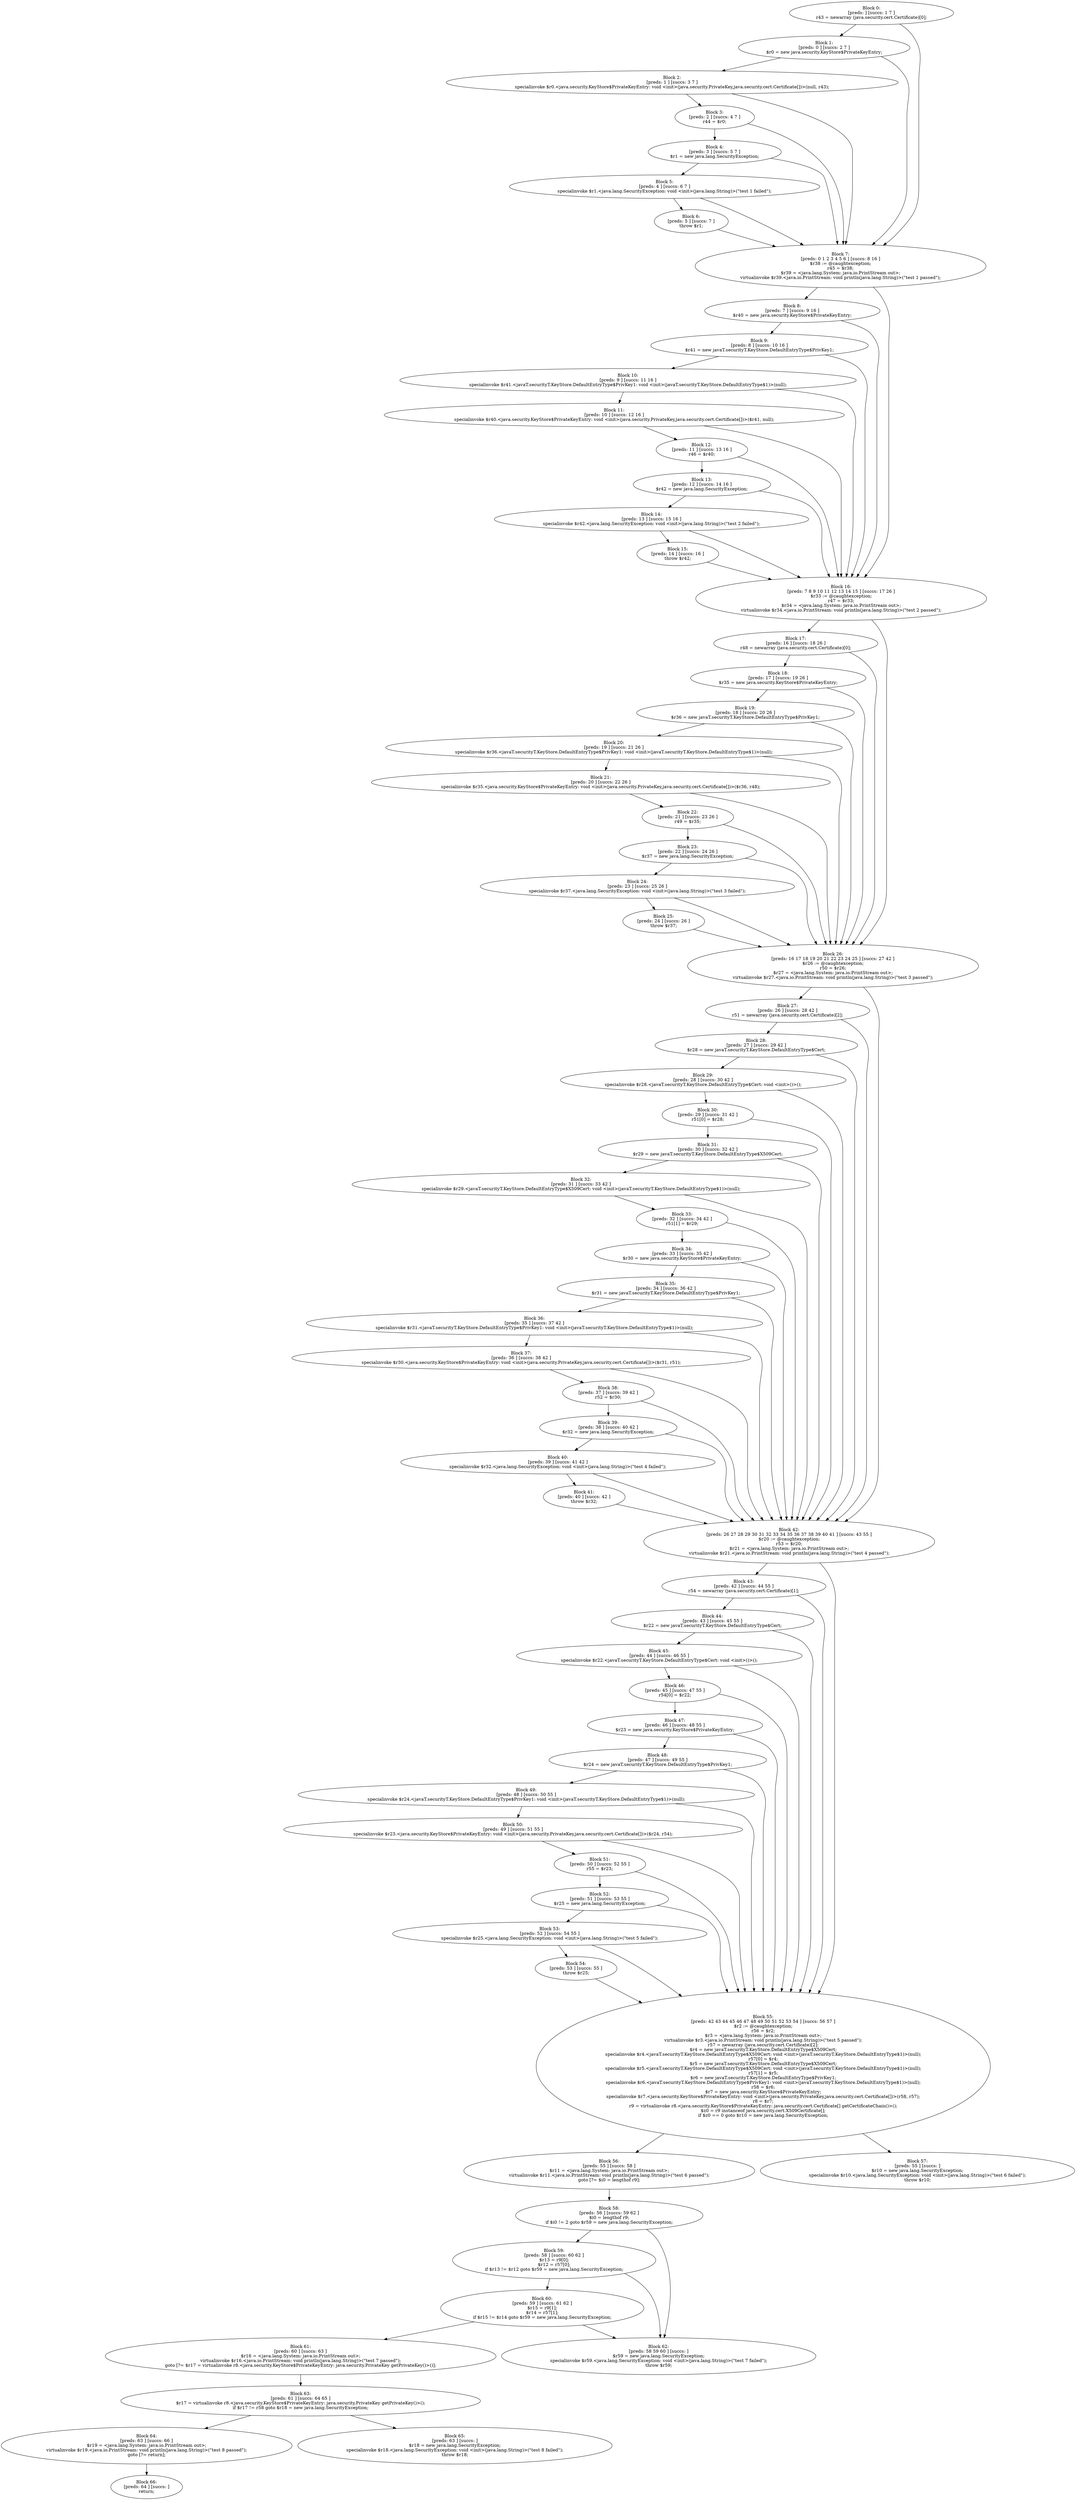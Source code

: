digraph "unitGraph" {
    "Block 0:
[preds: ] [succs: 1 7 ]
r43 = newarray (java.security.cert.Certificate)[0];
"
    "Block 1:
[preds: 0 ] [succs: 2 7 ]
$r0 = new java.security.KeyStore$PrivateKeyEntry;
"
    "Block 2:
[preds: 1 ] [succs: 3 7 ]
specialinvoke $r0.<java.security.KeyStore$PrivateKeyEntry: void <init>(java.security.PrivateKey,java.security.cert.Certificate[])>(null, r43);
"
    "Block 3:
[preds: 2 ] [succs: 4 7 ]
r44 = $r0;
"
    "Block 4:
[preds: 3 ] [succs: 5 7 ]
$r1 = new java.lang.SecurityException;
"
    "Block 5:
[preds: 4 ] [succs: 6 7 ]
specialinvoke $r1.<java.lang.SecurityException: void <init>(java.lang.String)>(\"test 1 failed\");
"
    "Block 6:
[preds: 5 ] [succs: 7 ]
throw $r1;
"
    "Block 7:
[preds: 0 1 2 3 4 5 6 ] [succs: 8 16 ]
$r38 := @caughtexception;
r45 = $r38;
$r39 = <java.lang.System: java.io.PrintStream out>;
virtualinvoke $r39.<java.io.PrintStream: void println(java.lang.String)>(\"test 1 passed\");
"
    "Block 8:
[preds: 7 ] [succs: 9 16 ]
$r40 = new java.security.KeyStore$PrivateKeyEntry;
"
    "Block 9:
[preds: 8 ] [succs: 10 16 ]
$r41 = new javaT.securityT.KeyStore.DefaultEntryType$PrivKey1;
"
    "Block 10:
[preds: 9 ] [succs: 11 16 ]
specialinvoke $r41.<javaT.securityT.KeyStore.DefaultEntryType$PrivKey1: void <init>(javaT.securityT.KeyStore.DefaultEntryType$1)>(null);
"
    "Block 11:
[preds: 10 ] [succs: 12 16 ]
specialinvoke $r40.<java.security.KeyStore$PrivateKeyEntry: void <init>(java.security.PrivateKey,java.security.cert.Certificate[])>($r41, null);
"
    "Block 12:
[preds: 11 ] [succs: 13 16 ]
r46 = $r40;
"
    "Block 13:
[preds: 12 ] [succs: 14 16 ]
$r42 = new java.lang.SecurityException;
"
    "Block 14:
[preds: 13 ] [succs: 15 16 ]
specialinvoke $r42.<java.lang.SecurityException: void <init>(java.lang.String)>(\"test 2 failed\");
"
    "Block 15:
[preds: 14 ] [succs: 16 ]
throw $r42;
"
    "Block 16:
[preds: 7 8 9 10 11 12 13 14 15 ] [succs: 17 26 ]
$r33 := @caughtexception;
r47 = $r33;
$r34 = <java.lang.System: java.io.PrintStream out>;
virtualinvoke $r34.<java.io.PrintStream: void println(java.lang.String)>(\"test 2 passed\");
"
    "Block 17:
[preds: 16 ] [succs: 18 26 ]
r48 = newarray (java.security.cert.Certificate)[0];
"
    "Block 18:
[preds: 17 ] [succs: 19 26 ]
$r35 = new java.security.KeyStore$PrivateKeyEntry;
"
    "Block 19:
[preds: 18 ] [succs: 20 26 ]
$r36 = new javaT.securityT.KeyStore.DefaultEntryType$PrivKey1;
"
    "Block 20:
[preds: 19 ] [succs: 21 26 ]
specialinvoke $r36.<javaT.securityT.KeyStore.DefaultEntryType$PrivKey1: void <init>(javaT.securityT.KeyStore.DefaultEntryType$1)>(null);
"
    "Block 21:
[preds: 20 ] [succs: 22 26 ]
specialinvoke $r35.<java.security.KeyStore$PrivateKeyEntry: void <init>(java.security.PrivateKey,java.security.cert.Certificate[])>($r36, r48);
"
    "Block 22:
[preds: 21 ] [succs: 23 26 ]
r49 = $r35;
"
    "Block 23:
[preds: 22 ] [succs: 24 26 ]
$r37 = new java.lang.SecurityException;
"
    "Block 24:
[preds: 23 ] [succs: 25 26 ]
specialinvoke $r37.<java.lang.SecurityException: void <init>(java.lang.String)>(\"test 3 failed\");
"
    "Block 25:
[preds: 24 ] [succs: 26 ]
throw $r37;
"
    "Block 26:
[preds: 16 17 18 19 20 21 22 23 24 25 ] [succs: 27 42 ]
$r26 := @caughtexception;
r50 = $r26;
$r27 = <java.lang.System: java.io.PrintStream out>;
virtualinvoke $r27.<java.io.PrintStream: void println(java.lang.String)>(\"test 3 passed\");
"
    "Block 27:
[preds: 26 ] [succs: 28 42 ]
r51 = newarray (java.security.cert.Certificate)[2];
"
    "Block 28:
[preds: 27 ] [succs: 29 42 ]
$r28 = new javaT.securityT.KeyStore.DefaultEntryType$Cert;
"
    "Block 29:
[preds: 28 ] [succs: 30 42 ]
specialinvoke $r28.<javaT.securityT.KeyStore.DefaultEntryType$Cert: void <init>()>();
"
    "Block 30:
[preds: 29 ] [succs: 31 42 ]
r51[0] = $r28;
"
    "Block 31:
[preds: 30 ] [succs: 32 42 ]
$r29 = new javaT.securityT.KeyStore.DefaultEntryType$X509Cert;
"
    "Block 32:
[preds: 31 ] [succs: 33 42 ]
specialinvoke $r29.<javaT.securityT.KeyStore.DefaultEntryType$X509Cert: void <init>(javaT.securityT.KeyStore.DefaultEntryType$1)>(null);
"
    "Block 33:
[preds: 32 ] [succs: 34 42 ]
r51[1] = $r29;
"
    "Block 34:
[preds: 33 ] [succs: 35 42 ]
$r30 = new java.security.KeyStore$PrivateKeyEntry;
"
    "Block 35:
[preds: 34 ] [succs: 36 42 ]
$r31 = new javaT.securityT.KeyStore.DefaultEntryType$PrivKey1;
"
    "Block 36:
[preds: 35 ] [succs: 37 42 ]
specialinvoke $r31.<javaT.securityT.KeyStore.DefaultEntryType$PrivKey1: void <init>(javaT.securityT.KeyStore.DefaultEntryType$1)>(null);
"
    "Block 37:
[preds: 36 ] [succs: 38 42 ]
specialinvoke $r30.<java.security.KeyStore$PrivateKeyEntry: void <init>(java.security.PrivateKey,java.security.cert.Certificate[])>($r31, r51);
"
    "Block 38:
[preds: 37 ] [succs: 39 42 ]
r52 = $r30;
"
    "Block 39:
[preds: 38 ] [succs: 40 42 ]
$r32 = new java.lang.SecurityException;
"
    "Block 40:
[preds: 39 ] [succs: 41 42 ]
specialinvoke $r32.<java.lang.SecurityException: void <init>(java.lang.String)>(\"test 4 failed\");
"
    "Block 41:
[preds: 40 ] [succs: 42 ]
throw $r32;
"
    "Block 42:
[preds: 26 27 28 29 30 31 32 33 34 35 36 37 38 39 40 41 ] [succs: 43 55 ]
$r20 := @caughtexception;
r53 = $r20;
$r21 = <java.lang.System: java.io.PrintStream out>;
virtualinvoke $r21.<java.io.PrintStream: void println(java.lang.String)>(\"test 4 passed\");
"
    "Block 43:
[preds: 42 ] [succs: 44 55 ]
r54 = newarray (java.security.cert.Certificate)[1];
"
    "Block 44:
[preds: 43 ] [succs: 45 55 ]
$r22 = new javaT.securityT.KeyStore.DefaultEntryType$Cert;
"
    "Block 45:
[preds: 44 ] [succs: 46 55 ]
specialinvoke $r22.<javaT.securityT.KeyStore.DefaultEntryType$Cert: void <init>()>();
"
    "Block 46:
[preds: 45 ] [succs: 47 55 ]
r54[0] = $r22;
"
    "Block 47:
[preds: 46 ] [succs: 48 55 ]
$r23 = new java.security.KeyStore$PrivateKeyEntry;
"
    "Block 48:
[preds: 47 ] [succs: 49 55 ]
$r24 = new javaT.securityT.KeyStore.DefaultEntryType$PrivKey1;
"
    "Block 49:
[preds: 48 ] [succs: 50 55 ]
specialinvoke $r24.<javaT.securityT.KeyStore.DefaultEntryType$PrivKey1: void <init>(javaT.securityT.KeyStore.DefaultEntryType$1)>(null);
"
    "Block 50:
[preds: 49 ] [succs: 51 55 ]
specialinvoke $r23.<java.security.KeyStore$PrivateKeyEntry: void <init>(java.security.PrivateKey,java.security.cert.Certificate[])>($r24, r54);
"
    "Block 51:
[preds: 50 ] [succs: 52 55 ]
r55 = $r23;
"
    "Block 52:
[preds: 51 ] [succs: 53 55 ]
$r25 = new java.lang.SecurityException;
"
    "Block 53:
[preds: 52 ] [succs: 54 55 ]
specialinvoke $r25.<java.lang.SecurityException: void <init>(java.lang.String)>(\"test 5 failed\");
"
    "Block 54:
[preds: 53 ] [succs: 55 ]
throw $r25;
"
    "Block 55:
[preds: 42 43 44 45 46 47 48 49 50 51 52 53 54 ] [succs: 56 57 ]
$r2 := @caughtexception;
r56 = $r2;
$r3 = <java.lang.System: java.io.PrintStream out>;
virtualinvoke $r3.<java.io.PrintStream: void println(java.lang.String)>(\"test 5 passed\");
r57 = newarray (java.security.cert.Certificate)[2];
$r4 = new javaT.securityT.KeyStore.DefaultEntryType$X509Cert;
specialinvoke $r4.<javaT.securityT.KeyStore.DefaultEntryType$X509Cert: void <init>(javaT.securityT.KeyStore.DefaultEntryType$1)>(null);
r57[0] = $r4;
$r5 = new javaT.securityT.KeyStore.DefaultEntryType$X509Cert;
specialinvoke $r5.<javaT.securityT.KeyStore.DefaultEntryType$X509Cert: void <init>(javaT.securityT.KeyStore.DefaultEntryType$1)>(null);
r57[1] = $r5;
$r6 = new javaT.securityT.KeyStore.DefaultEntryType$PrivKey1;
specialinvoke $r6.<javaT.securityT.KeyStore.DefaultEntryType$PrivKey1: void <init>(javaT.securityT.KeyStore.DefaultEntryType$1)>(null);
r58 = $r6;
$r7 = new java.security.KeyStore$PrivateKeyEntry;
specialinvoke $r7.<java.security.KeyStore$PrivateKeyEntry: void <init>(java.security.PrivateKey,java.security.cert.Certificate[])>(r58, r57);
r8 = $r7;
r9 = virtualinvoke r8.<java.security.KeyStore$PrivateKeyEntry: java.security.cert.Certificate[] getCertificateChain()>();
$z0 = r9 instanceof java.security.cert.X509Certificate[];
if $z0 == 0 goto $r10 = new java.lang.SecurityException;
"
    "Block 56:
[preds: 55 ] [succs: 58 ]
$r11 = <java.lang.System: java.io.PrintStream out>;
virtualinvoke $r11.<java.io.PrintStream: void println(java.lang.String)>(\"test 6 passed\");
goto [?= $i0 = lengthof r9];
"
    "Block 57:
[preds: 55 ] [succs: ]
$r10 = new java.lang.SecurityException;
specialinvoke $r10.<java.lang.SecurityException: void <init>(java.lang.String)>(\"test 6 failed\");
throw $r10;
"
    "Block 58:
[preds: 56 ] [succs: 59 62 ]
$i0 = lengthof r9;
if $i0 != 2 goto $r59 = new java.lang.SecurityException;
"
    "Block 59:
[preds: 58 ] [succs: 60 62 ]
$r13 = r9[0];
$r12 = r57[0];
if $r13 != $r12 goto $r59 = new java.lang.SecurityException;
"
    "Block 60:
[preds: 59 ] [succs: 61 62 ]
$r15 = r9[1];
$r14 = r57[1];
if $r15 != $r14 goto $r59 = new java.lang.SecurityException;
"
    "Block 61:
[preds: 60 ] [succs: 63 ]
$r16 = <java.lang.System: java.io.PrintStream out>;
virtualinvoke $r16.<java.io.PrintStream: void println(java.lang.String)>(\"test 7 passed\");
goto [?= $r17 = virtualinvoke r8.<java.security.KeyStore$PrivateKeyEntry: java.security.PrivateKey getPrivateKey()>()];
"
    "Block 62:
[preds: 58 59 60 ] [succs: ]
$r59 = new java.lang.SecurityException;
specialinvoke $r59.<java.lang.SecurityException: void <init>(java.lang.String)>(\"test 7 failed\");
throw $r59;
"
    "Block 63:
[preds: 61 ] [succs: 64 65 ]
$r17 = virtualinvoke r8.<java.security.KeyStore$PrivateKeyEntry: java.security.PrivateKey getPrivateKey()>();
if $r17 != r58 goto $r18 = new java.lang.SecurityException;
"
    "Block 64:
[preds: 63 ] [succs: 66 ]
$r19 = <java.lang.System: java.io.PrintStream out>;
virtualinvoke $r19.<java.io.PrintStream: void println(java.lang.String)>(\"test 8 passed\");
goto [?= return];
"
    "Block 65:
[preds: 63 ] [succs: ]
$r18 = new java.lang.SecurityException;
specialinvoke $r18.<java.lang.SecurityException: void <init>(java.lang.String)>(\"test 8 failed\");
throw $r18;
"
    "Block 66:
[preds: 64 ] [succs: ]
return;
"
    "Block 0:
[preds: ] [succs: 1 7 ]
r43 = newarray (java.security.cert.Certificate)[0];
"->"Block 1:
[preds: 0 ] [succs: 2 7 ]
$r0 = new java.security.KeyStore$PrivateKeyEntry;
";
    "Block 0:
[preds: ] [succs: 1 7 ]
r43 = newarray (java.security.cert.Certificate)[0];
"->"Block 7:
[preds: 0 1 2 3 4 5 6 ] [succs: 8 16 ]
$r38 := @caughtexception;
r45 = $r38;
$r39 = <java.lang.System: java.io.PrintStream out>;
virtualinvoke $r39.<java.io.PrintStream: void println(java.lang.String)>(\"test 1 passed\");
";
    "Block 1:
[preds: 0 ] [succs: 2 7 ]
$r0 = new java.security.KeyStore$PrivateKeyEntry;
"->"Block 2:
[preds: 1 ] [succs: 3 7 ]
specialinvoke $r0.<java.security.KeyStore$PrivateKeyEntry: void <init>(java.security.PrivateKey,java.security.cert.Certificate[])>(null, r43);
";
    "Block 1:
[preds: 0 ] [succs: 2 7 ]
$r0 = new java.security.KeyStore$PrivateKeyEntry;
"->"Block 7:
[preds: 0 1 2 3 4 5 6 ] [succs: 8 16 ]
$r38 := @caughtexception;
r45 = $r38;
$r39 = <java.lang.System: java.io.PrintStream out>;
virtualinvoke $r39.<java.io.PrintStream: void println(java.lang.String)>(\"test 1 passed\");
";
    "Block 2:
[preds: 1 ] [succs: 3 7 ]
specialinvoke $r0.<java.security.KeyStore$PrivateKeyEntry: void <init>(java.security.PrivateKey,java.security.cert.Certificate[])>(null, r43);
"->"Block 3:
[preds: 2 ] [succs: 4 7 ]
r44 = $r0;
";
    "Block 2:
[preds: 1 ] [succs: 3 7 ]
specialinvoke $r0.<java.security.KeyStore$PrivateKeyEntry: void <init>(java.security.PrivateKey,java.security.cert.Certificate[])>(null, r43);
"->"Block 7:
[preds: 0 1 2 3 4 5 6 ] [succs: 8 16 ]
$r38 := @caughtexception;
r45 = $r38;
$r39 = <java.lang.System: java.io.PrintStream out>;
virtualinvoke $r39.<java.io.PrintStream: void println(java.lang.String)>(\"test 1 passed\");
";
    "Block 3:
[preds: 2 ] [succs: 4 7 ]
r44 = $r0;
"->"Block 4:
[preds: 3 ] [succs: 5 7 ]
$r1 = new java.lang.SecurityException;
";
    "Block 3:
[preds: 2 ] [succs: 4 7 ]
r44 = $r0;
"->"Block 7:
[preds: 0 1 2 3 4 5 6 ] [succs: 8 16 ]
$r38 := @caughtexception;
r45 = $r38;
$r39 = <java.lang.System: java.io.PrintStream out>;
virtualinvoke $r39.<java.io.PrintStream: void println(java.lang.String)>(\"test 1 passed\");
";
    "Block 4:
[preds: 3 ] [succs: 5 7 ]
$r1 = new java.lang.SecurityException;
"->"Block 5:
[preds: 4 ] [succs: 6 7 ]
specialinvoke $r1.<java.lang.SecurityException: void <init>(java.lang.String)>(\"test 1 failed\");
";
    "Block 4:
[preds: 3 ] [succs: 5 7 ]
$r1 = new java.lang.SecurityException;
"->"Block 7:
[preds: 0 1 2 3 4 5 6 ] [succs: 8 16 ]
$r38 := @caughtexception;
r45 = $r38;
$r39 = <java.lang.System: java.io.PrintStream out>;
virtualinvoke $r39.<java.io.PrintStream: void println(java.lang.String)>(\"test 1 passed\");
";
    "Block 5:
[preds: 4 ] [succs: 6 7 ]
specialinvoke $r1.<java.lang.SecurityException: void <init>(java.lang.String)>(\"test 1 failed\");
"->"Block 6:
[preds: 5 ] [succs: 7 ]
throw $r1;
";
    "Block 5:
[preds: 4 ] [succs: 6 7 ]
specialinvoke $r1.<java.lang.SecurityException: void <init>(java.lang.String)>(\"test 1 failed\");
"->"Block 7:
[preds: 0 1 2 3 4 5 6 ] [succs: 8 16 ]
$r38 := @caughtexception;
r45 = $r38;
$r39 = <java.lang.System: java.io.PrintStream out>;
virtualinvoke $r39.<java.io.PrintStream: void println(java.lang.String)>(\"test 1 passed\");
";
    "Block 6:
[preds: 5 ] [succs: 7 ]
throw $r1;
"->"Block 7:
[preds: 0 1 2 3 4 5 6 ] [succs: 8 16 ]
$r38 := @caughtexception;
r45 = $r38;
$r39 = <java.lang.System: java.io.PrintStream out>;
virtualinvoke $r39.<java.io.PrintStream: void println(java.lang.String)>(\"test 1 passed\");
";
    "Block 7:
[preds: 0 1 2 3 4 5 6 ] [succs: 8 16 ]
$r38 := @caughtexception;
r45 = $r38;
$r39 = <java.lang.System: java.io.PrintStream out>;
virtualinvoke $r39.<java.io.PrintStream: void println(java.lang.String)>(\"test 1 passed\");
"->"Block 8:
[preds: 7 ] [succs: 9 16 ]
$r40 = new java.security.KeyStore$PrivateKeyEntry;
";
    "Block 7:
[preds: 0 1 2 3 4 5 6 ] [succs: 8 16 ]
$r38 := @caughtexception;
r45 = $r38;
$r39 = <java.lang.System: java.io.PrintStream out>;
virtualinvoke $r39.<java.io.PrintStream: void println(java.lang.String)>(\"test 1 passed\");
"->"Block 16:
[preds: 7 8 9 10 11 12 13 14 15 ] [succs: 17 26 ]
$r33 := @caughtexception;
r47 = $r33;
$r34 = <java.lang.System: java.io.PrintStream out>;
virtualinvoke $r34.<java.io.PrintStream: void println(java.lang.String)>(\"test 2 passed\");
";
    "Block 8:
[preds: 7 ] [succs: 9 16 ]
$r40 = new java.security.KeyStore$PrivateKeyEntry;
"->"Block 9:
[preds: 8 ] [succs: 10 16 ]
$r41 = new javaT.securityT.KeyStore.DefaultEntryType$PrivKey1;
";
    "Block 8:
[preds: 7 ] [succs: 9 16 ]
$r40 = new java.security.KeyStore$PrivateKeyEntry;
"->"Block 16:
[preds: 7 8 9 10 11 12 13 14 15 ] [succs: 17 26 ]
$r33 := @caughtexception;
r47 = $r33;
$r34 = <java.lang.System: java.io.PrintStream out>;
virtualinvoke $r34.<java.io.PrintStream: void println(java.lang.String)>(\"test 2 passed\");
";
    "Block 9:
[preds: 8 ] [succs: 10 16 ]
$r41 = new javaT.securityT.KeyStore.DefaultEntryType$PrivKey1;
"->"Block 10:
[preds: 9 ] [succs: 11 16 ]
specialinvoke $r41.<javaT.securityT.KeyStore.DefaultEntryType$PrivKey1: void <init>(javaT.securityT.KeyStore.DefaultEntryType$1)>(null);
";
    "Block 9:
[preds: 8 ] [succs: 10 16 ]
$r41 = new javaT.securityT.KeyStore.DefaultEntryType$PrivKey1;
"->"Block 16:
[preds: 7 8 9 10 11 12 13 14 15 ] [succs: 17 26 ]
$r33 := @caughtexception;
r47 = $r33;
$r34 = <java.lang.System: java.io.PrintStream out>;
virtualinvoke $r34.<java.io.PrintStream: void println(java.lang.String)>(\"test 2 passed\");
";
    "Block 10:
[preds: 9 ] [succs: 11 16 ]
specialinvoke $r41.<javaT.securityT.KeyStore.DefaultEntryType$PrivKey1: void <init>(javaT.securityT.KeyStore.DefaultEntryType$1)>(null);
"->"Block 11:
[preds: 10 ] [succs: 12 16 ]
specialinvoke $r40.<java.security.KeyStore$PrivateKeyEntry: void <init>(java.security.PrivateKey,java.security.cert.Certificate[])>($r41, null);
";
    "Block 10:
[preds: 9 ] [succs: 11 16 ]
specialinvoke $r41.<javaT.securityT.KeyStore.DefaultEntryType$PrivKey1: void <init>(javaT.securityT.KeyStore.DefaultEntryType$1)>(null);
"->"Block 16:
[preds: 7 8 9 10 11 12 13 14 15 ] [succs: 17 26 ]
$r33 := @caughtexception;
r47 = $r33;
$r34 = <java.lang.System: java.io.PrintStream out>;
virtualinvoke $r34.<java.io.PrintStream: void println(java.lang.String)>(\"test 2 passed\");
";
    "Block 11:
[preds: 10 ] [succs: 12 16 ]
specialinvoke $r40.<java.security.KeyStore$PrivateKeyEntry: void <init>(java.security.PrivateKey,java.security.cert.Certificate[])>($r41, null);
"->"Block 12:
[preds: 11 ] [succs: 13 16 ]
r46 = $r40;
";
    "Block 11:
[preds: 10 ] [succs: 12 16 ]
specialinvoke $r40.<java.security.KeyStore$PrivateKeyEntry: void <init>(java.security.PrivateKey,java.security.cert.Certificate[])>($r41, null);
"->"Block 16:
[preds: 7 8 9 10 11 12 13 14 15 ] [succs: 17 26 ]
$r33 := @caughtexception;
r47 = $r33;
$r34 = <java.lang.System: java.io.PrintStream out>;
virtualinvoke $r34.<java.io.PrintStream: void println(java.lang.String)>(\"test 2 passed\");
";
    "Block 12:
[preds: 11 ] [succs: 13 16 ]
r46 = $r40;
"->"Block 13:
[preds: 12 ] [succs: 14 16 ]
$r42 = new java.lang.SecurityException;
";
    "Block 12:
[preds: 11 ] [succs: 13 16 ]
r46 = $r40;
"->"Block 16:
[preds: 7 8 9 10 11 12 13 14 15 ] [succs: 17 26 ]
$r33 := @caughtexception;
r47 = $r33;
$r34 = <java.lang.System: java.io.PrintStream out>;
virtualinvoke $r34.<java.io.PrintStream: void println(java.lang.String)>(\"test 2 passed\");
";
    "Block 13:
[preds: 12 ] [succs: 14 16 ]
$r42 = new java.lang.SecurityException;
"->"Block 14:
[preds: 13 ] [succs: 15 16 ]
specialinvoke $r42.<java.lang.SecurityException: void <init>(java.lang.String)>(\"test 2 failed\");
";
    "Block 13:
[preds: 12 ] [succs: 14 16 ]
$r42 = new java.lang.SecurityException;
"->"Block 16:
[preds: 7 8 9 10 11 12 13 14 15 ] [succs: 17 26 ]
$r33 := @caughtexception;
r47 = $r33;
$r34 = <java.lang.System: java.io.PrintStream out>;
virtualinvoke $r34.<java.io.PrintStream: void println(java.lang.String)>(\"test 2 passed\");
";
    "Block 14:
[preds: 13 ] [succs: 15 16 ]
specialinvoke $r42.<java.lang.SecurityException: void <init>(java.lang.String)>(\"test 2 failed\");
"->"Block 15:
[preds: 14 ] [succs: 16 ]
throw $r42;
";
    "Block 14:
[preds: 13 ] [succs: 15 16 ]
specialinvoke $r42.<java.lang.SecurityException: void <init>(java.lang.String)>(\"test 2 failed\");
"->"Block 16:
[preds: 7 8 9 10 11 12 13 14 15 ] [succs: 17 26 ]
$r33 := @caughtexception;
r47 = $r33;
$r34 = <java.lang.System: java.io.PrintStream out>;
virtualinvoke $r34.<java.io.PrintStream: void println(java.lang.String)>(\"test 2 passed\");
";
    "Block 15:
[preds: 14 ] [succs: 16 ]
throw $r42;
"->"Block 16:
[preds: 7 8 9 10 11 12 13 14 15 ] [succs: 17 26 ]
$r33 := @caughtexception;
r47 = $r33;
$r34 = <java.lang.System: java.io.PrintStream out>;
virtualinvoke $r34.<java.io.PrintStream: void println(java.lang.String)>(\"test 2 passed\");
";
    "Block 16:
[preds: 7 8 9 10 11 12 13 14 15 ] [succs: 17 26 ]
$r33 := @caughtexception;
r47 = $r33;
$r34 = <java.lang.System: java.io.PrintStream out>;
virtualinvoke $r34.<java.io.PrintStream: void println(java.lang.String)>(\"test 2 passed\");
"->"Block 17:
[preds: 16 ] [succs: 18 26 ]
r48 = newarray (java.security.cert.Certificate)[0];
";
    "Block 16:
[preds: 7 8 9 10 11 12 13 14 15 ] [succs: 17 26 ]
$r33 := @caughtexception;
r47 = $r33;
$r34 = <java.lang.System: java.io.PrintStream out>;
virtualinvoke $r34.<java.io.PrintStream: void println(java.lang.String)>(\"test 2 passed\");
"->"Block 26:
[preds: 16 17 18 19 20 21 22 23 24 25 ] [succs: 27 42 ]
$r26 := @caughtexception;
r50 = $r26;
$r27 = <java.lang.System: java.io.PrintStream out>;
virtualinvoke $r27.<java.io.PrintStream: void println(java.lang.String)>(\"test 3 passed\");
";
    "Block 17:
[preds: 16 ] [succs: 18 26 ]
r48 = newarray (java.security.cert.Certificate)[0];
"->"Block 18:
[preds: 17 ] [succs: 19 26 ]
$r35 = new java.security.KeyStore$PrivateKeyEntry;
";
    "Block 17:
[preds: 16 ] [succs: 18 26 ]
r48 = newarray (java.security.cert.Certificate)[0];
"->"Block 26:
[preds: 16 17 18 19 20 21 22 23 24 25 ] [succs: 27 42 ]
$r26 := @caughtexception;
r50 = $r26;
$r27 = <java.lang.System: java.io.PrintStream out>;
virtualinvoke $r27.<java.io.PrintStream: void println(java.lang.String)>(\"test 3 passed\");
";
    "Block 18:
[preds: 17 ] [succs: 19 26 ]
$r35 = new java.security.KeyStore$PrivateKeyEntry;
"->"Block 19:
[preds: 18 ] [succs: 20 26 ]
$r36 = new javaT.securityT.KeyStore.DefaultEntryType$PrivKey1;
";
    "Block 18:
[preds: 17 ] [succs: 19 26 ]
$r35 = new java.security.KeyStore$PrivateKeyEntry;
"->"Block 26:
[preds: 16 17 18 19 20 21 22 23 24 25 ] [succs: 27 42 ]
$r26 := @caughtexception;
r50 = $r26;
$r27 = <java.lang.System: java.io.PrintStream out>;
virtualinvoke $r27.<java.io.PrintStream: void println(java.lang.String)>(\"test 3 passed\");
";
    "Block 19:
[preds: 18 ] [succs: 20 26 ]
$r36 = new javaT.securityT.KeyStore.DefaultEntryType$PrivKey1;
"->"Block 20:
[preds: 19 ] [succs: 21 26 ]
specialinvoke $r36.<javaT.securityT.KeyStore.DefaultEntryType$PrivKey1: void <init>(javaT.securityT.KeyStore.DefaultEntryType$1)>(null);
";
    "Block 19:
[preds: 18 ] [succs: 20 26 ]
$r36 = new javaT.securityT.KeyStore.DefaultEntryType$PrivKey1;
"->"Block 26:
[preds: 16 17 18 19 20 21 22 23 24 25 ] [succs: 27 42 ]
$r26 := @caughtexception;
r50 = $r26;
$r27 = <java.lang.System: java.io.PrintStream out>;
virtualinvoke $r27.<java.io.PrintStream: void println(java.lang.String)>(\"test 3 passed\");
";
    "Block 20:
[preds: 19 ] [succs: 21 26 ]
specialinvoke $r36.<javaT.securityT.KeyStore.DefaultEntryType$PrivKey1: void <init>(javaT.securityT.KeyStore.DefaultEntryType$1)>(null);
"->"Block 21:
[preds: 20 ] [succs: 22 26 ]
specialinvoke $r35.<java.security.KeyStore$PrivateKeyEntry: void <init>(java.security.PrivateKey,java.security.cert.Certificate[])>($r36, r48);
";
    "Block 20:
[preds: 19 ] [succs: 21 26 ]
specialinvoke $r36.<javaT.securityT.KeyStore.DefaultEntryType$PrivKey1: void <init>(javaT.securityT.KeyStore.DefaultEntryType$1)>(null);
"->"Block 26:
[preds: 16 17 18 19 20 21 22 23 24 25 ] [succs: 27 42 ]
$r26 := @caughtexception;
r50 = $r26;
$r27 = <java.lang.System: java.io.PrintStream out>;
virtualinvoke $r27.<java.io.PrintStream: void println(java.lang.String)>(\"test 3 passed\");
";
    "Block 21:
[preds: 20 ] [succs: 22 26 ]
specialinvoke $r35.<java.security.KeyStore$PrivateKeyEntry: void <init>(java.security.PrivateKey,java.security.cert.Certificate[])>($r36, r48);
"->"Block 22:
[preds: 21 ] [succs: 23 26 ]
r49 = $r35;
";
    "Block 21:
[preds: 20 ] [succs: 22 26 ]
specialinvoke $r35.<java.security.KeyStore$PrivateKeyEntry: void <init>(java.security.PrivateKey,java.security.cert.Certificate[])>($r36, r48);
"->"Block 26:
[preds: 16 17 18 19 20 21 22 23 24 25 ] [succs: 27 42 ]
$r26 := @caughtexception;
r50 = $r26;
$r27 = <java.lang.System: java.io.PrintStream out>;
virtualinvoke $r27.<java.io.PrintStream: void println(java.lang.String)>(\"test 3 passed\");
";
    "Block 22:
[preds: 21 ] [succs: 23 26 ]
r49 = $r35;
"->"Block 23:
[preds: 22 ] [succs: 24 26 ]
$r37 = new java.lang.SecurityException;
";
    "Block 22:
[preds: 21 ] [succs: 23 26 ]
r49 = $r35;
"->"Block 26:
[preds: 16 17 18 19 20 21 22 23 24 25 ] [succs: 27 42 ]
$r26 := @caughtexception;
r50 = $r26;
$r27 = <java.lang.System: java.io.PrintStream out>;
virtualinvoke $r27.<java.io.PrintStream: void println(java.lang.String)>(\"test 3 passed\");
";
    "Block 23:
[preds: 22 ] [succs: 24 26 ]
$r37 = new java.lang.SecurityException;
"->"Block 24:
[preds: 23 ] [succs: 25 26 ]
specialinvoke $r37.<java.lang.SecurityException: void <init>(java.lang.String)>(\"test 3 failed\");
";
    "Block 23:
[preds: 22 ] [succs: 24 26 ]
$r37 = new java.lang.SecurityException;
"->"Block 26:
[preds: 16 17 18 19 20 21 22 23 24 25 ] [succs: 27 42 ]
$r26 := @caughtexception;
r50 = $r26;
$r27 = <java.lang.System: java.io.PrintStream out>;
virtualinvoke $r27.<java.io.PrintStream: void println(java.lang.String)>(\"test 3 passed\");
";
    "Block 24:
[preds: 23 ] [succs: 25 26 ]
specialinvoke $r37.<java.lang.SecurityException: void <init>(java.lang.String)>(\"test 3 failed\");
"->"Block 25:
[preds: 24 ] [succs: 26 ]
throw $r37;
";
    "Block 24:
[preds: 23 ] [succs: 25 26 ]
specialinvoke $r37.<java.lang.SecurityException: void <init>(java.lang.String)>(\"test 3 failed\");
"->"Block 26:
[preds: 16 17 18 19 20 21 22 23 24 25 ] [succs: 27 42 ]
$r26 := @caughtexception;
r50 = $r26;
$r27 = <java.lang.System: java.io.PrintStream out>;
virtualinvoke $r27.<java.io.PrintStream: void println(java.lang.String)>(\"test 3 passed\");
";
    "Block 25:
[preds: 24 ] [succs: 26 ]
throw $r37;
"->"Block 26:
[preds: 16 17 18 19 20 21 22 23 24 25 ] [succs: 27 42 ]
$r26 := @caughtexception;
r50 = $r26;
$r27 = <java.lang.System: java.io.PrintStream out>;
virtualinvoke $r27.<java.io.PrintStream: void println(java.lang.String)>(\"test 3 passed\");
";
    "Block 26:
[preds: 16 17 18 19 20 21 22 23 24 25 ] [succs: 27 42 ]
$r26 := @caughtexception;
r50 = $r26;
$r27 = <java.lang.System: java.io.PrintStream out>;
virtualinvoke $r27.<java.io.PrintStream: void println(java.lang.String)>(\"test 3 passed\");
"->"Block 27:
[preds: 26 ] [succs: 28 42 ]
r51 = newarray (java.security.cert.Certificate)[2];
";
    "Block 26:
[preds: 16 17 18 19 20 21 22 23 24 25 ] [succs: 27 42 ]
$r26 := @caughtexception;
r50 = $r26;
$r27 = <java.lang.System: java.io.PrintStream out>;
virtualinvoke $r27.<java.io.PrintStream: void println(java.lang.String)>(\"test 3 passed\");
"->"Block 42:
[preds: 26 27 28 29 30 31 32 33 34 35 36 37 38 39 40 41 ] [succs: 43 55 ]
$r20 := @caughtexception;
r53 = $r20;
$r21 = <java.lang.System: java.io.PrintStream out>;
virtualinvoke $r21.<java.io.PrintStream: void println(java.lang.String)>(\"test 4 passed\");
";
    "Block 27:
[preds: 26 ] [succs: 28 42 ]
r51 = newarray (java.security.cert.Certificate)[2];
"->"Block 28:
[preds: 27 ] [succs: 29 42 ]
$r28 = new javaT.securityT.KeyStore.DefaultEntryType$Cert;
";
    "Block 27:
[preds: 26 ] [succs: 28 42 ]
r51 = newarray (java.security.cert.Certificate)[2];
"->"Block 42:
[preds: 26 27 28 29 30 31 32 33 34 35 36 37 38 39 40 41 ] [succs: 43 55 ]
$r20 := @caughtexception;
r53 = $r20;
$r21 = <java.lang.System: java.io.PrintStream out>;
virtualinvoke $r21.<java.io.PrintStream: void println(java.lang.String)>(\"test 4 passed\");
";
    "Block 28:
[preds: 27 ] [succs: 29 42 ]
$r28 = new javaT.securityT.KeyStore.DefaultEntryType$Cert;
"->"Block 29:
[preds: 28 ] [succs: 30 42 ]
specialinvoke $r28.<javaT.securityT.KeyStore.DefaultEntryType$Cert: void <init>()>();
";
    "Block 28:
[preds: 27 ] [succs: 29 42 ]
$r28 = new javaT.securityT.KeyStore.DefaultEntryType$Cert;
"->"Block 42:
[preds: 26 27 28 29 30 31 32 33 34 35 36 37 38 39 40 41 ] [succs: 43 55 ]
$r20 := @caughtexception;
r53 = $r20;
$r21 = <java.lang.System: java.io.PrintStream out>;
virtualinvoke $r21.<java.io.PrintStream: void println(java.lang.String)>(\"test 4 passed\");
";
    "Block 29:
[preds: 28 ] [succs: 30 42 ]
specialinvoke $r28.<javaT.securityT.KeyStore.DefaultEntryType$Cert: void <init>()>();
"->"Block 30:
[preds: 29 ] [succs: 31 42 ]
r51[0] = $r28;
";
    "Block 29:
[preds: 28 ] [succs: 30 42 ]
specialinvoke $r28.<javaT.securityT.KeyStore.DefaultEntryType$Cert: void <init>()>();
"->"Block 42:
[preds: 26 27 28 29 30 31 32 33 34 35 36 37 38 39 40 41 ] [succs: 43 55 ]
$r20 := @caughtexception;
r53 = $r20;
$r21 = <java.lang.System: java.io.PrintStream out>;
virtualinvoke $r21.<java.io.PrintStream: void println(java.lang.String)>(\"test 4 passed\");
";
    "Block 30:
[preds: 29 ] [succs: 31 42 ]
r51[0] = $r28;
"->"Block 31:
[preds: 30 ] [succs: 32 42 ]
$r29 = new javaT.securityT.KeyStore.DefaultEntryType$X509Cert;
";
    "Block 30:
[preds: 29 ] [succs: 31 42 ]
r51[0] = $r28;
"->"Block 42:
[preds: 26 27 28 29 30 31 32 33 34 35 36 37 38 39 40 41 ] [succs: 43 55 ]
$r20 := @caughtexception;
r53 = $r20;
$r21 = <java.lang.System: java.io.PrintStream out>;
virtualinvoke $r21.<java.io.PrintStream: void println(java.lang.String)>(\"test 4 passed\");
";
    "Block 31:
[preds: 30 ] [succs: 32 42 ]
$r29 = new javaT.securityT.KeyStore.DefaultEntryType$X509Cert;
"->"Block 32:
[preds: 31 ] [succs: 33 42 ]
specialinvoke $r29.<javaT.securityT.KeyStore.DefaultEntryType$X509Cert: void <init>(javaT.securityT.KeyStore.DefaultEntryType$1)>(null);
";
    "Block 31:
[preds: 30 ] [succs: 32 42 ]
$r29 = new javaT.securityT.KeyStore.DefaultEntryType$X509Cert;
"->"Block 42:
[preds: 26 27 28 29 30 31 32 33 34 35 36 37 38 39 40 41 ] [succs: 43 55 ]
$r20 := @caughtexception;
r53 = $r20;
$r21 = <java.lang.System: java.io.PrintStream out>;
virtualinvoke $r21.<java.io.PrintStream: void println(java.lang.String)>(\"test 4 passed\");
";
    "Block 32:
[preds: 31 ] [succs: 33 42 ]
specialinvoke $r29.<javaT.securityT.KeyStore.DefaultEntryType$X509Cert: void <init>(javaT.securityT.KeyStore.DefaultEntryType$1)>(null);
"->"Block 33:
[preds: 32 ] [succs: 34 42 ]
r51[1] = $r29;
";
    "Block 32:
[preds: 31 ] [succs: 33 42 ]
specialinvoke $r29.<javaT.securityT.KeyStore.DefaultEntryType$X509Cert: void <init>(javaT.securityT.KeyStore.DefaultEntryType$1)>(null);
"->"Block 42:
[preds: 26 27 28 29 30 31 32 33 34 35 36 37 38 39 40 41 ] [succs: 43 55 ]
$r20 := @caughtexception;
r53 = $r20;
$r21 = <java.lang.System: java.io.PrintStream out>;
virtualinvoke $r21.<java.io.PrintStream: void println(java.lang.String)>(\"test 4 passed\");
";
    "Block 33:
[preds: 32 ] [succs: 34 42 ]
r51[1] = $r29;
"->"Block 34:
[preds: 33 ] [succs: 35 42 ]
$r30 = new java.security.KeyStore$PrivateKeyEntry;
";
    "Block 33:
[preds: 32 ] [succs: 34 42 ]
r51[1] = $r29;
"->"Block 42:
[preds: 26 27 28 29 30 31 32 33 34 35 36 37 38 39 40 41 ] [succs: 43 55 ]
$r20 := @caughtexception;
r53 = $r20;
$r21 = <java.lang.System: java.io.PrintStream out>;
virtualinvoke $r21.<java.io.PrintStream: void println(java.lang.String)>(\"test 4 passed\");
";
    "Block 34:
[preds: 33 ] [succs: 35 42 ]
$r30 = new java.security.KeyStore$PrivateKeyEntry;
"->"Block 35:
[preds: 34 ] [succs: 36 42 ]
$r31 = new javaT.securityT.KeyStore.DefaultEntryType$PrivKey1;
";
    "Block 34:
[preds: 33 ] [succs: 35 42 ]
$r30 = new java.security.KeyStore$PrivateKeyEntry;
"->"Block 42:
[preds: 26 27 28 29 30 31 32 33 34 35 36 37 38 39 40 41 ] [succs: 43 55 ]
$r20 := @caughtexception;
r53 = $r20;
$r21 = <java.lang.System: java.io.PrintStream out>;
virtualinvoke $r21.<java.io.PrintStream: void println(java.lang.String)>(\"test 4 passed\");
";
    "Block 35:
[preds: 34 ] [succs: 36 42 ]
$r31 = new javaT.securityT.KeyStore.DefaultEntryType$PrivKey1;
"->"Block 36:
[preds: 35 ] [succs: 37 42 ]
specialinvoke $r31.<javaT.securityT.KeyStore.DefaultEntryType$PrivKey1: void <init>(javaT.securityT.KeyStore.DefaultEntryType$1)>(null);
";
    "Block 35:
[preds: 34 ] [succs: 36 42 ]
$r31 = new javaT.securityT.KeyStore.DefaultEntryType$PrivKey1;
"->"Block 42:
[preds: 26 27 28 29 30 31 32 33 34 35 36 37 38 39 40 41 ] [succs: 43 55 ]
$r20 := @caughtexception;
r53 = $r20;
$r21 = <java.lang.System: java.io.PrintStream out>;
virtualinvoke $r21.<java.io.PrintStream: void println(java.lang.String)>(\"test 4 passed\");
";
    "Block 36:
[preds: 35 ] [succs: 37 42 ]
specialinvoke $r31.<javaT.securityT.KeyStore.DefaultEntryType$PrivKey1: void <init>(javaT.securityT.KeyStore.DefaultEntryType$1)>(null);
"->"Block 37:
[preds: 36 ] [succs: 38 42 ]
specialinvoke $r30.<java.security.KeyStore$PrivateKeyEntry: void <init>(java.security.PrivateKey,java.security.cert.Certificate[])>($r31, r51);
";
    "Block 36:
[preds: 35 ] [succs: 37 42 ]
specialinvoke $r31.<javaT.securityT.KeyStore.DefaultEntryType$PrivKey1: void <init>(javaT.securityT.KeyStore.DefaultEntryType$1)>(null);
"->"Block 42:
[preds: 26 27 28 29 30 31 32 33 34 35 36 37 38 39 40 41 ] [succs: 43 55 ]
$r20 := @caughtexception;
r53 = $r20;
$r21 = <java.lang.System: java.io.PrintStream out>;
virtualinvoke $r21.<java.io.PrintStream: void println(java.lang.String)>(\"test 4 passed\");
";
    "Block 37:
[preds: 36 ] [succs: 38 42 ]
specialinvoke $r30.<java.security.KeyStore$PrivateKeyEntry: void <init>(java.security.PrivateKey,java.security.cert.Certificate[])>($r31, r51);
"->"Block 38:
[preds: 37 ] [succs: 39 42 ]
r52 = $r30;
";
    "Block 37:
[preds: 36 ] [succs: 38 42 ]
specialinvoke $r30.<java.security.KeyStore$PrivateKeyEntry: void <init>(java.security.PrivateKey,java.security.cert.Certificate[])>($r31, r51);
"->"Block 42:
[preds: 26 27 28 29 30 31 32 33 34 35 36 37 38 39 40 41 ] [succs: 43 55 ]
$r20 := @caughtexception;
r53 = $r20;
$r21 = <java.lang.System: java.io.PrintStream out>;
virtualinvoke $r21.<java.io.PrintStream: void println(java.lang.String)>(\"test 4 passed\");
";
    "Block 38:
[preds: 37 ] [succs: 39 42 ]
r52 = $r30;
"->"Block 39:
[preds: 38 ] [succs: 40 42 ]
$r32 = new java.lang.SecurityException;
";
    "Block 38:
[preds: 37 ] [succs: 39 42 ]
r52 = $r30;
"->"Block 42:
[preds: 26 27 28 29 30 31 32 33 34 35 36 37 38 39 40 41 ] [succs: 43 55 ]
$r20 := @caughtexception;
r53 = $r20;
$r21 = <java.lang.System: java.io.PrintStream out>;
virtualinvoke $r21.<java.io.PrintStream: void println(java.lang.String)>(\"test 4 passed\");
";
    "Block 39:
[preds: 38 ] [succs: 40 42 ]
$r32 = new java.lang.SecurityException;
"->"Block 40:
[preds: 39 ] [succs: 41 42 ]
specialinvoke $r32.<java.lang.SecurityException: void <init>(java.lang.String)>(\"test 4 failed\");
";
    "Block 39:
[preds: 38 ] [succs: 40 42 ]
$r32 = new java.lang.SecurityException;
"->"Block 42:
[preds: 26 27 28 29 30 31 32 33 34 35 36 37 38 39 40 41 ] [succs: 43 55 ]
$r20 := @caughtexception;
r53 = $r20;
$r21 = <java.lang.System: java.io.PrintStream out>;
virtualinvoke $r21.<java.io.PrintStream: void println(java.lang.String)>(\"test 4 passed\");
";
    "Block 40:
[preds: 39 ] [succs: 41 42 ]
specialinvoke $r32.<java.lang.SecurityException: void <init>(java.lang.String)>(\"test 4 failed\");
"->"Block 41:
[preds: 40 ] [succs: 42 ]
throw $r32;
";
    "Block 40:
[preds: 39 ] [succs: 41 42 ]
specialinvoke $r32.<java.lang.SecurityException: void <init>(java.lang.String)>(\"test 4 failed\");
"->"Block 42:
[preds: 26 27 28 29 30 31 32 33 34 35 36 37 38 39 40 41 ] [succs: 43 55 ]
$r20 := @caughtexception;
r53 = $r20;
$r21 = <java.lang.System: java.io.PrintStream out>;
virtualinvoke $r21.<java.io.PrintStream: void println(java.lang.String)>(\"test 4 passed\");
";
    "Block 41:
[preds: 40 ] [succs: 42 ]
throw $r32;
"->"Block 42:
[preds: 26 27 28 29 30 31 32 33 34 35 36 37 38 39 40 41 ] [succs: 43 55 ]
$r20 := @caughtexception;
r53 = $r20;
$r21 = <java.lang.System: java.io.PrintStream out>;
virtualinvoke $r21.<java.io.PrintStream: void println(java.lang.String)>(\"test 4 passed\");
";
    "Block 42:
[preds: 26 27 28 29 30 31 32 33 34 35 36 37 38 39 40 41 ] [succs: 43 55 ]
$r20 := @caughtexception;
r53 = $r20;
$r21 = <java.lang.System: java.io.PrintStream out>;
virtualinvoke $r21.<java.io.PrintStream: void println(java.lang.String)>(\"test 4 passed\");
"->"Block 43:
[preds: 42 ] [succs: 44 55 ]
r54 = newarray (java.security.cert.Certificate)[1];
";
    "Block 42:
[preds: 26 27 28 29 30 31 32 33 34 35 36 37 38 39 40 41 ] [succs: 43 55 ]
$r20 := @caughtexception;
r53 = $r20;
$r21 = <java.lang.System: java.io.PrintStream out>;
virtualinvoke $r21.<java.io.PrintStream: void println(java.lang.String)>(\"test 4 passed\");
"->"Block 55:
[preds: 42 43 44 45 46 47 48 49 50 51 52 53 54 ] [succs: 56 57 ]
$r2 := @caughtexception;
r56 = $r2;
$r3 = <java.lang.System: java.io.PrintStream out>;
virtualinvoke $r3.<java.io.PrintStream: void println(java.lang.String)>(\"test 5 passed\");
r57 = newarray (java.security.cert.Certificate)[2];
$r4 = new javaT.securityT.KeyStore.DefaultEntryType$X509Cert;
specialinvoke $r4.<javaT.securityT.KeyStore.DefaultEntryType$X509Cert: void <init>(javaT.securityT.KeyStore.DefaultEntryType$1)>(null);
r57[0] = $r4;
$r5 = new javaT.securityT.KeyStore.DefaultEntryType$X509Cert;
specialinvoke $r5.<javaT.securityT.KeyStore.DefaultEntryType$X509Cert: void <init>(javaT.securityT.KeyStore.DefaultEntryType$1)>(null);
r57[1] = $r5;
$r6 = new javaT.securityT.KeyStore.DefaultEntryType$PrivKey1;
specialinvoke $r6.<javaT.securityT.KeyStore.DefaultEntryType$PrivKey1: void <init>(javaT.securityT.KeyStore.DefaultEntryType$1)>(null);
r58 = $r6;
$r7 = new java.security.KeyStore$PrivateKeyEntry;
specialinvoke $r7.<java.security.KeyStore$PrivateKeyEntry: void <init>(java.security.PrivateKey,java.security.cert.Certificate[])>(r58, r57);
r8 = $r7;
r9 = virtualinvoke r8.<java.security.KeyStore$PrivateKeyEntry: java.security.cert.Certificate[] getCertificateChain()>();
$z0 = r9 instanceof java.security.cert.X509Certificate[];
if $z0 == 0 goto $r10 = new java.lang.SecurityException;
";
    "Block 43:
[preds: 42 ] [succs: 44 55 ]
r54 = newarray (java.security.cert.Certificate)[1];
"->"Block 44:
[preds: 43 ] [succs: 45 55 ]
$r22 = new javaT.securityT.KeyStore.DefaultEntryType$Cert;
";
    "Block 43:
[preds: 42 ] [succs: 44 55 ]
r54 = newarray (java.security.cert.Certificate)[1];
"->"Block 55:
[preds: 42 43 44 45 46 47 48 49 50 51 52 53 54 ] [succs: 56 57 ]
$r2 := @caughtexception;
r56 = $r2;
$r3 = <java.lang.System: java.io.PrintStream out>;
virtualinvoke $r3.<java.io.PrintStream: void println(java.lang.String)>(\"test 5 passed\");
r57 = newarray (java.security.cert.Certificate)[2];
$r4 = new javaT.securityT.KeyStore.DefaultEntryType$X509Cert;
specialinvoke $r4.<javaT.securityT.KeyStore.DefaultEntryType$X509Cert: void <init>(javaT.securityT.KeyStore.DefaultEntryType$1)>(null);
r57[0] = $r4;
$r5 = new javaT.securityT.KeyStore.DefaultEntryType$X509Cert;
specialinvoke $r5.<javaT.securityT.KeyStore.DefaultEntryType$X509Cert: void <init>(javaT.securityT.KeyStore.DefaultEntryType$1)>(null);
r57[1] = $r5;
$r6 = new javaT.securityT.KeyStore.DefaultEntryType$PrivKey1;
specialinvoke $r6.<javaT.securityT.KeyStore.DefaultEntryType$PrivKey1: void <init>(javaT.securityT.KeyStore.DefaultEntryType$1)>(null);
r58 = $r6;
$r7 = new java.security.KeyStore$PrivateKeyEntry;
specialinvoke $r7.<java.security.KeyStore$PrivateKeyEntry: void <init>(java.security.PrivateKey,java.security.cert.Certificate[])>(r58, r57);
r8 = $r7;
r9 = virtualinvoke r8.<java.security.KeyStore$PrivateKeyEntry: java.security.cert.Certificate[] getCertificateChain()>();
$z0 = r9 instanceof java.security.cert.X509Certificate[];
if $z0 == 0 goto $r10 = new java.lang.SecurityException;
";
    "Block 44:
[preds: 43 ] [succs: 45 55 ]
$r22 = new javaT.securityT.KeyStore.DefaultEntryType$Cert;
"->"Block 45:
[preds: 44 ] [succs: 46 55 ]
specialinvoke $r22.<javaT.securityT.KeyStore.DefaultEntryType$Cert: void <init>()>();
";
    "Block 44:
[preds: 43 ] [succs: 45 55 ]
$r22 = new javaT.securityT.KeyStore.DefaultEntryType$Cert;
"->"Block 55:
[preds: 42 43 44 45 46 47 48 49 50 51 52 53 54 ] [succs: 56 57 ]
$r2 := @caughtexception;
r56 = $r2;
$r3 = <java.lang.System: java.io.PrintStream out>;
virtualinvoke $r3.<java.io.PrintStream: void println(java.lang.String)>(\"test 5 passed\");
r57 = newarray (java.security.cert.Certificate)[2];
$r4 = new javaT.securityT.KeyStore.DefaultEntryType$X509Cert;
specialinvoke $r4.<javaT.securityT.KeyStore.DefaultEntryType$X509Cert: void <init>(javaT.securityT.KeyStore.DefaultEntryType$1)>(null);
r57[0] = $r4;
$r5 = new javaT.securityT.KeyStore.DefaultEntryType$X509Cert;
specialinvoke $r5.<javaT.securityT.KeyStore.DefaultEntryType$X509Cert: void <init>(javaT.securityT.KeyStore.DefaultEntryType$1)>(null);
r57[1] = $r5;
$r6 = new javaT.securityT.KeyStore.DefaultEntryType$PrivKey1;
specialinvoke $r6.<javaT.securityT.KeyStore.DefaultEntryType$PrivKey1: void <init>(javaT.securityT.KeyStore.DefaultEntryType$1)>(null);
r58 = $r6;
$r7 = new java.security.KeyStore$PrivateKeyEntry;
specialinvoke $r7.<java.security.KeyStore$PrivateKeyEntry: void <init>(java.security.PrivateKey,java.security.cert.Certificate[])>(r58, r57);
r8 = $r7;
r9 = virtualinvoke r8.<java.security.KeyStore$PrivateKeyEntry: java.security.cert.Certificate[] getCertificateChain()>();
$z0 = r9 instanceof java.security.cert.X509Certificate[];
if $z0 == 0 goto $r10 = new java.lang.SecurityException;
";
    "Block 45:
[preds: 44 ] [succs: 46 55 ]
specialinvoke $r22.<javaT.securityT.KeyStore.DefaultEntryType$Cert: void <init>()>();
"->"Block 46:
[preds: 45 ] [succs: 47 55 ]
r54[0] = $r22;
";
    "Block 45:
[preds: 44 ] [succs: 46 55 ]
specialinvoke $r22.<javaT.securityT.KeyStore.DefaultEntryType$Cert: void <init>()>();
"->"Block 55:
[preds: 42 43 44 45 46 47 48 49 50 51 52 53 54 ] [succs: 56 57 ]
$r2 := @caughtexception;
r56 = $r2;
$r3 = <java.lang.System: java.io.PrintStream out>;
virtualinvoke $r3.<java.io.PrintStream: void println(java.lang.String)>(\"test 5 passed\");
r57 = newarray (java.security.cert.Certificate)[2];
$r4 = new javaT.securityT.KeyStore.DefaultEntryType$X509Cert;
specialinvoke $r4.<javaT.securityT.KeyStore.DefaultEntryType$X509Cert: void <init>(javaT.securityT.KeyStore.DefaultEntryType$1)>(null);
r57[0] = $r4;
$r5 = new javaT.securityT.KeyStore.DefaultEntryType$X509Cert;
specialinvoke $r5.<javaT.securityT.KeyStore.DefaultEntryType$X509Cert: void <init>(javaT.securityT.KeyStore.DefaultEntryType$1)>(null);
r57[1] = $r5;
$r6 = new javaT.securityT.KeyStore.DefaultEntryType$PrivKey1;
specialinvoke $r6.<javaT.securityT.KeyStore.DefaultEntryType$PrivKey1: void <init>(javaT.securityT.KeyStore.DefaultEntryType$1)>(null);
r58 = $r6;
$r7 = new java.security.KeyStore$PrivateKeyEntry;
specialinvoke $r7.<java.security.KeyStore$PrivateKeyEntry: void <init>(java.security.PrivateKey,java.security.cert.Certificate[])>(r58, r57);
r8 = $r7;
r9 = virtualinvoke r8.<java.security.KeyStore$PrivateKeyEntry: java.security.cert.Certificate[] getCertificateChain()>();
$z0 = r9 instanceof java.security.cert.X509Certificate[];
if $z0 == 0 goto $r10 = new java.lang.SecurityException;
";
    "Block 46:
[preds: 45 ] [succs: 47 55 ]
r54[0] = $r22;
"->"Block 47:
[preds: 46 ] [succs: 48 55 ]
$r23 = new java.security.KeyStore$PrivateKeyEntry;
";
    "Block 46:
[preds: 45 ] [succs: 47 55 ]
r54[0] = $r22;
"->"Block 55:
[preds: 42 43 44 45 46 47 48 49 50 51 52 53 54 ] [succs: 56 57 ]
$r2 := @caughtexception;
r56 = $r2;
$r3 = <java.lang.System: java.io.PrintStream out>;
virtualinvoke $r3.<java.io.PrintStream: void println(java.lang.String)>(\"test 5 passed\");
r57 = newarray (java.security.cert.Certificate)[2];
$r4 = new javaT.securityT.KeyStore.DefaultEntryType$X509Cert;
specialinvoke $r4.<javaT.securityT.KeyStore.DefaultEntryType$X509Cert: void <init>(javaT.securityT.KeyStore.DefaultEntryType$1)>(null);
r57[0] = $r4;
$r5 = new javaT.securityT.KeyStore.DefaultEntryType$X509Cert;
specialinvoke $r5.<javaT.securityT.KeyStore.DefaultEntryType$X509Cert: void <init>(javaT.securityT.KeyStore.DefaultEntryType$1)>(null);
r57[1] = $r5;
$r6 = new javaT.securityT.KeyStore.DefaultEntryType$PrivKey1;
specialinvoke $r6.<javaT.securityT.KeyStore.DefaultEntryType$PrivKey1: void <init>(javaT.securityT.KeyStore.DefaultEntryType$1)>(null);
r58 = $r6;
$r7 = new java.security.KeyStore$PrivateKeyEntry;
specialinvoke $r7.<java.security.KeyStore$PrivateKeyEntry: void <init>(java.security.PrivateKey,java.security.cert.Certificate[])>(r58, r57);
r8 = $r7;
r9 = virtualinvoke r8.<java.security.KeyStore$PrivateKeyEntry: java.security.cert.Certificate[] getCertificateChain()>();
$z0 = r9 instanceof java.security.cert.X509Certificate[];
if $z0 == 0 goto $r10 = new java.lang.SecurityException;
";
    "Block 47:
[preds: 46 ] [succs: 48 55 ]
$r23 = new java.security.KeyStore$PrivateKeyEntry;
"->"Block 48:
[preds: 47 ] [succs: 49 55 ]
$r24 = new javaT.securityT.KeyStore.DefaultEntryType$PrivKey1;
";
    "Block 47:
[preds: 46 ] [succs: 48 55 ]
$r23 = new java.security.KeyStore$PrivateKeyEntry;
"->"Block 55:
[preds: 42 43 44 45 46 47 48 49 50 51 52 53 54 ] [succs: 56 57 ]
$r2 := @caughtexception;
r56 = $r2;
$r3 = <java.lang.System: java.io.PrintStream out>;
virtualinvoke $r3.<java.io.PrintStream: void println(java.lang.String)>(\"test 5 passed\");
r57 = newarray (java.security.cert.Certificate)[2];
$r4 = new javaT.securityT.KeyStore.DefaultEntryType$X509Cert;
specialinvoke $r4.<javaT.securityT.KeyStore.DefaultEntryType$X509Cert: void <init>(javaT.securityT.KeyStore.DefaultEntryType$1)>(null);
r57[0] = $r4;
$r5 = new javaT.securityT.KeyStore.DefaultEntryType$X509Cert;
specialinvoke $r5.<javaT.securityT.KeyStore.DefaultEntryType$X509Cert: void <init>(javaT.securityT.KeyStore.DefaultEntryType$1)>(null);
r57[1] = $r5;
$r6 = new javaT.securityT.KeyStore.DefaultEntryType$PrivKey1;
specialinvoke $r6.<javaT.securityT.KeyStore.DefaultEntryType$PrivKey1: void <init>(javaT.securityT.KeyStore.DefaultEntryType$1)>(null);
r58 = $r6;
$r7 = new java.security.KeyStore$PrivateKeyEntry;
specialinvoke $r7.<java.security.KeyStore$PrivateKeyEntry: void <init>(java.security.PrivateKey,java.security.cert.Certificate[])>(r58, r57);
r8 = $r7;
r9 = virtualinvoke r8.<java.security.KeyStore$PrivateKeyEntry: java.security.cert.Certificate[] getCertificateChain()>();
$z0 = r9 instanceof java.security.cert.X509Certificate[];
if $z0 == 0 goto $r10 = new java.lang.SecurityException;
";
    "Block 48:
[preds: 47 ] [succs: 49 55 ]
$r24 = new javaT.securityT.KeyStore.DefaultEntryType$PrivKey1;
"->"Block 49:
[preds: 48 ] [succs: 50 55 ]
specialinvoke $r24.<javaT.securityT.KeyStore.DefaultEntryType$PrivKey1: void <init>(javaT.securityT.KeyStore.DefaultEntryType$1)>(null);
";
    "Block 48:
[preds: 47 ] [succs: 49 55 ]
$r24 = new javaT.securityT.KeyStore.DefaultEntryType$PrivKey1;
"->"Block 55:
[preds: 42 43 44 45 46 47 48 49 50 51 52 53 54 ] [succs: 56 57 ]
$r2 := @caughtexception;
r56 = $r2;
$r3 = <java.lang.System: java.io.PrintStream out>;
virtualinvoke $r3.<java.io.PrintStream: void println(java.lang.String)>(\"test 5 passed\");
r57 = newarray (java.security.cert.Certificate)[2];
$r4 = new javaT.securityT.KeyStore.DefaultEntryType$X509Cert;
specialinvoke $r4.<javaT.securityT.KeyStore.DefaultEntryType$X509Cert: void <init>(javaT.securityT.KeyStore.DefaultEntryType$1)>(null);
r57[0] = $r4;
$r5 = new javaT.securityT.KeyStore.DefaultEntryType$X509Cert;
specialinvoke $r5.<javaT.securityT.KeyStore.DefaultEntryType$X509Cert: void <init>(javaT.securityT.KeyStore.DefaultEntryType$1)>(null);
r57[1] = $r5;
$r6 = new javaT.securityT.KeyStore.DefaultEntryType$PrivKey1;
specialinvoke $r6.<javaT.securityT.KeyStore.DefaultEntryType$PrivKey1: void <init>(javaT.securityT.KeyStore.DefaultEntryType$1)>(null);
r58 = $r6;
$r7 = new java.security.KeyStore$PrivateKeyEntry;
specialinvoke $r7.<java.security.KeyStore$PrivateKeyEntry: void <init>(java.security.PrivateKey,java.security.cert.Certificate[])>(r58, r57);
r8 = $r7;
r9 = virtualinvoke r8.<java.security.KeyStore$PrivateKeyEntry: java.security.cert.Certificate[] getCertificateChain()>();
$z0 = r9 instanceof java.security.cert.X509Certificate[];
if $z0 == 0 goto $r10 = new java.lang.SecurityException;
";
    "Block 49:
[preds: 48 ] [succs: 50 55 ]
specialinvoke $r24.<javaT.securityT.KeyStore.DefaultEntryType$PrivKey1: void <init>(javaT.securityT.KeyStore.DefaultEntryType$1)>(null);
"->"Block 50:
[preds: 49 ] [succs: 51 55 ]
specialinvoke $r23.<java.security.KeyStore$PrivateKeyEntry: void <init>(java.security.PrivateKey,java.security.cert.Certificate[])>($r24, r54);
";
    "Block 49:
[preds: 48 ] [succs: 50 55 ]
specialinvoke $r24.<javaT.securityT.KeyStore.DefaultEntryType$PrivKey1: void <init>(javaT.securityT.KeyStore.DefaultEntryType$1)>(null);
"->"Block 55:
[preds: 42 43 44 45 46 47 48 49 50 51 52 53 54 ] [succs: 56 57 ]
$r2 := @caughtexception;
r56 = $r2;
$r3 = <java.lang.System: java.io.PrintStream out>;
virtualinvoke $r3.<java.io.PrintStream: void println(java.lang.String)>(\"test 5 passed\");
r57 = newarray (java.security.cert.Certificate)[2];
$r4 = new javaT.securityT.KeyStore.DefaultEntryType$X509Cert;
specialinvoke $r4.<javaT.securityT.KeyStore.DefaultEntryType$X509Cert: void <init>(javaT.securityT.KeyStore.DefaultEntryType$1)>(null);
r57[0] = $r4;
$r5 = new javaT.securityT.KeyStore.DefaultEntryType$X509Cert;
specialinvoke $r5.<javaT.securityT.KeyStore.DefaultEntryType$X509Cert: void <init>(javaT.securityT.KeyStore.DefaultEntryType$1)>(null);
r57[1] = $r5;
$r6 = new javaT.securityT.KeyStore.DefaultEntryType$PrivKey1;
specialinvoke $r6.<javaT.securityT.KeyStore.DefaultEntryType$PrivKey1: void <init>(javaT.securityT.KeyStore.DefaultEntryType$1)>(null);
r58 = $r6;
$r7 = new java.security.KeyStore$PrivateKeyEntry;
specialinvoke $r7.<java.security.KeyStore$PrivateKeyEntry: void <init>(java.security.PrivateKey,java.security.cert.Certificate[])>(r58, r57);
r8 = $r7;
r9 = virtualinvoke r8.<java.security.KeyStore$PrivateKeyEntry: java.security.cert.Certificate[] getCertificateChain()>();
$z0 = r9 instanceof java.security.cert.X509Certificate[];
if $z0 == 0 goto $r10 = new java.lang.SecurityException;
";
    "Block 50:
[preds: 49 ] [succs: 51 55 ]
specialinvoke $r23.<java.security.KeyStore$PrivateKeyEntry: void <init>(java.security.PrivateKey,java.security.cert.Certificate[])>($r24, r54);
"->"Block 51:
[preds: 50 ] [succs: 52 55 ]
r55 = $r23;
";
    "Block 50:
[preds: 49 ] [succs: 51 55 ]
specialinvoke $r23.<java.security.KeyStore$PrivateKeyEntry: void <init>(java.security.PrivateKey,java.security.cert.Certificate[])>($r24, r54);
"->"Block 55:
[preds: 42 43 44 45 46 47 48 49 50 51 52 53 54 ] [succs: 56 57 ]
$r2 := @caughtexception;
r56 = $r2;
$r3 = <java.lang.System: java.io.PrintStream out>;
virtualinvoke $r3.<java.io.PrintStream: void println(java.lang.String)>(\"test 5 passed\");
r57 = newarray (java.security.cert.Certificate)[2];
$r4 = new javaT.securityT.KeyStore.DefaultEntryType$X509Cert;
specialinvoke $r4.<javaT.securityT.KeyStore.DefaultEntryType$X509Cert: void <init>(javaT.securityT.KeyStore.DefaultEntryType$1)>(null);
r57[0] = $r4;
$r5 = new javaT.securityT.KeyStore.DefaultEntryType$X509Cert;
specialinvoke $r5.<javaT.securityT.KeyStore.DefaultEntryType$X509Cert: void <init>(javaT.securityT.KeyStore.DefaultEntryType$1)>(null);
r57[1] = $r5;
$r6 = new javaT.securityT.KeyStore.DefaultEntryType$PrivKey1;
specialinvoke $r6.<javaT.securityT.KeyStore.DefaultEntryType$PrivKey1: void <init>(javaT.securityT.KeyStore.DefaultEntryType$1)>(null);
r58 = $r6;
$r7 = new java.security.KeyStore$PrivateKeyEntry;
specialinvoke $r7.<java.security.KeyStore$PrivateKeyEntry: void <init>(java.security.PrivateKey,java.security.cert.Certificate[])>(r58, r57);
r8 = $r7;
r9 = virtualinvoke r8.<java.security.KeyStore$PrivateKeyEntry: java.security.cert.Certificate[] getCertificateChain()>();
$z0 = r9 instanceof java.security.cert.X509Certificate[];
if $z0 == 0 goto $r10 = new java.lang.SecurityException;
";
    "Block 51:
[preds: 50 ] [succs: 52 55 ]
r55 = $r23;
"->"Block 52:
[preds: 51 ] [succs: 53 55 ]
$r25 = new java.lang.SecurityException;
";
    "Block 51:
[preds: 50 ] [succs: 52 55 ]
r55 = $r23;
"->"Block 55:
[preds: 42 43 44 45 46 47 48 49 50 51 52 53 54 ] [succs: 56 57 ]
$r2 := @caughtexception;
r56 = $r2;
$r3 = <java.lang.System: java.io.PrintStream out>;
virtualinvoke $r3.<java.io.PrintStream: void println(java.lang.String)>(\"test 5 passed\");
r57 = newarray (java.security.cert.Certificate)[2];
$r4 = new javaT.securityT.KeyStore.DefaultEntryType$X509Cert;
specialinvoke $r4.<javaT.securityT.KeyStore.DefaultEntryType$X509Cert: void <init>(javaT.securityT.KeyStore.DefaultEntryType$1)>(null);
r57[0] = $r4;
$r5 = new javaT.securityT.KeyStore.DefaultEntryType$X509Cert;
specialinvoke $r5.<javaT.securityT.KeyStore.DefaultEntryType$X509Cert: void <init>(javaT.securityT.KeyStore.DefaultEntryType$1)>(null);
r57[1] = $r5;
$r6 = new javaT.securityT.KeyStore.DefaultEntryType$PrivKey1;
specialinvoke $r6.<javaT.securityT.KeyStore.DefaultEntryType$PrivKey1: void <init>(javaT.securityT.KeyStore.DefaultEntryType$1)>(null);
r58 = $r6;
$r7 = new java.security.KeyStore$PrivateKeyEntry;
specialinvoke $r7.<java.security.KeyStore$PrivateKeyEntry: void <init>(java.security.PrivateKey,java.security.cert.Certificate[])>(r58, r57);
r8 = $r7;
r9 = virtualinvoke r8.<java.security.KeyStore$PrivateKeyEntry: java.security.cert.Certificate[] getCertificateChain()>();
$z0 = r9 instanceof java.security.cert.X509Certificate[];
if $z0 == 0 goto $r10 = new java.lang.SecurityException;
";
    "Block 52:
[preds: 51 ] [succs: 53 55 ]
$r25 = new java.lang.SecurityException;
"->"Block 53:
[preds: 52 ] [succs: 54 55 ]
specialinvoke $r25.<java.lang.SecurityException: void <init>(java.lang.String)>(\"test 5 failed\");
";
    "Block 52:
[preds: 51 ] [succs: 53 55 ]
$r25 = new java.lang.SecurityException;
"->"Block 55:
[preds: 42 43 44 45 46 47 48 49 50 51 52 53 54 ] [succs: 56 57 ]
$r2 := @caughtexception;
r56 = $r2;
$r3 = <java.lang.System: java.io.PrintStream out>;
virtualinvoke $r3.<java.io.PrintStream: void println(java.lang.String)>(\"test 5 passed\");
r57 = newarray (java.security.cert.Certificate)[2];
$r4 = new javaT.securityT.KeyStore.DefaultEntryType$X509Cert;
specialinvoke $r4.<javaT.securityT.KeyStore.DefaultEntryType$X509Cert: void <init>(javaT.securityT.KeyStore.DefaultEntryType$1)>(null);
r57[0] = $r4;
$r5 = new javaT.securityT.KeyStore.DefaultEntryType$X509Cert;
specialinvoke $r5.<javaT.securityT.KeyStore.DefaultEntryType$X509Cert: void <init>(javaT.securityT.KeyStore.DefaultEntryType$1)>(null);
r57[1] = $r5;
$r6 = new javaT.securityT.KeyStore.DefaultEntryType$PrivKey1;
specialinvoke $r6.<javaT.securityT.KeyStore.DefaultEntryType$PrivKey1: void <init>(javaT.securityT.KeyStore.DefaultEntryType$1)>(null);
r58 = $r6;
$r7 = new java.security.KeyStore$PrivateKeyEntry;
specialinvoke $r7.<java.security.KeyStore$PrivateKeyEntry: void <init>(java.security.PrivateKey,java.security.cert.Certificate[])>(r58, r57);
r8 = $r7;
r9 = virtualinvoke r8.<java.security.KeyStore$PrivateKeyEntry: java.security.cert.Certificate[] getCertificateChain()>();
$z0 = r9 instanceof java.security.cert.X509Certificate[];
if $z0 == 0 goto $r10 = new java.lang.SecurityException;
";
    "Block 53:
[preds: 52 ] [succs: 54 55 ]
specialinvoke $r25.<java.lang.SecurityException: void <init>(java.lang.String)>(\"test 5 failed\");
"->"Block 54:
[preds: 53 ] [succs: 55 ]
throw $r25;
";
    "Block 53:
[preds: 52 ] [succs: 54 55 ]
specialinvoke $r25.<java.lang.SecurityException: void <init>(java.lang.String)>(\"test 5 failed\");
"->"Block 55:
[preds: 42 43 44 45 46 47 48 49 50 51 52 53 54 ] [succs: 56 57 ]
$r2 := @caughtexception;
r56 = $r2;
$r3 = <java.lang.System: java.io.PrintStream out>;
virtualinvoke $r3.<java.io.PrintStream: void println(java.lang.String)>(\"test 5 passed\");
r57 = newarray (java.security.cert.Certificate)[2];
$r4 = new javaT.securityT.KeyStore.DefaultEntryType$X509Cert;
specialinvoke $r4.<javaT.securityT.KeyStore.DefaultEntryType$X509Cert: void <init>(javaT.securityT.KeyStore.DefaultEntryType$1)>(null);
r57[0] = $r4;
$r5 = new javaT.securityT.KeyStore.DefaultEntryType$X509Cert;
specialinvoke $r5.<javaT.securityT.KeyStore.DefaultEntryType$X509Cert: void <init>(javaT.securityT.KeyStore.DefaultEntryType$1)>(null);
r57[1] = $r5;
$r6 = new javaT.securityT.KeyStore.DefaultEntryType$PrivKey1;
specialinvoke $r6.<javaT.securityT.KeyStore.DefaultEntryType$PrivKey1: void <init>(javaT.securityT.KeyStore.DefaultEntryType$1)>(null);
r58 = $r6;
$r7 = new java.security.KeyStore$PrivateKeyEntry;
specialinvoke $r7.<java.security.KeyStore$PrivateKeyEntry: void <init>(java.security.PrivateKey,java.security.cert.Certificate[])>(r58, r57);
r8 = $r7;
r9 = virtualinvoke r8.<java.security.KeyStore$PrivateKeyEntry: java.security.cert.Certificate[] getCertificateChain()>();
$z0 = r9 instanceof java.security.cert.X509Certificate[];
if $z0 == 0 goto $r10 = new java.lang.SecurityException;
";
    "Block 54:
[preds: 53 ] [succs: 55 ]
throw $r25;
"->"Block 55:
[preds: 42 43 44 45 46 47 48 49 50 51 52 53 54 ] [succs: 56 57 ]
$r2 := @caughtexception;
r56 = $r2;
$r3 = <java.lang.System: java.io.PrintStream out>;
virtualinvoke $r3.<java.io.PrintStream: void println(java.lang.String)>(\"test 5 passed\");
r57 = newarray (java.security.cert.Certificate)[2];
$r4 = new javaT.securityT.KeyStore.DefaultEntryType$X509Cert;
specialinvoke $r4.<javaT.securityT.KeyStore.DefaultEntryType$X509Cert: void <init>(javaT.securityT.KeyStore.DefaultEntryType$1)>(null);
r57[0] = $r4;
$r5 = new javaT.securityT.KeyStore.DefaultEntryType$X509Cert;
specialinvoke $r5.<javaT.securityT.KeyStore.DefaultEntryType$X509Cert: void <init>(javaT.securityT.KeyStore.DefaultEntryType$1)>(null);
r57[1] = $r5;
$r6 = new javaT.securityT.KeyStore.DefaultEntryType$PrivKey1;
specialinvoke $r6.<javaT.securityT.KeyStore.DefaultEntryType$PrivKey1: void <init>(javaT.securityT.KeyStore.DefaultEntryType$1)>(null);
r58 = $r6;
$r7 = new java.security.KeyStore$PrivateKeyEntry;
specialinvoke $r7.<java.security.KeyStore$PrivateKeyEntry: void <init>(java.security.PrivateKey,java.security.cert.Certificate[])>(r58, r57);
r8 = $r7;
r9 = virtualinvoke r8.<java.security.KeyStore$PrivateKeyEntry: java.security.cert.Certificate[] getCertificateChain()>();
$z0 = r9 instanceof java.security.cert.X509Certificate[];
if $z0 == 0 goto $r10 = new java.lang.SecurityException;
";
    "Block 55:
[preds: 42 43 44 45 46 47 48 49 50 51 52 53 54 ] [succs: 56 57 ]
$r2 := @caughtexception;
r56 = $r2;
$r3 = <java.lang.System: java.io.PrintStream out>;
virtualinvoke $r3.<java.io.PrintStream: void println(java.lang.String)>(\"test 5 passed\");
r57 = newarray (java.security.cert.Certificate)[2];
$r4 = new javaT.securityT.KeyStore.DefaultEntryType$X509Cert;
specialinvoke $r4.<javaT.securityT.KeyStore.DefaultEntryType$X509Cert: void <init>(javaT.securityT.KeyStore.DefaultEntryType$1)>(null);
r57[0] = $r4;
$r5 = new javaT.securityT.KeyStore.DefaultEntryType$X509Cert;
specialinvoke $r5.<javaT.securityT.KeyStore.DefaultEntryType$X509Cert: void <init>(javaT.securityT.KeyStore.DefaultEntryType$1)>(null);
r57[1] = $r5;
$r6 = new javaT.securityT.KeyStore.DefaultEntryType$PrivKey1;
specialinvoke $r6.<javaT.securityT.KeyStore.DefaultEntryType$PrivKey1: void <init>(javaT.securityT.KeyStore.DefaultEntryType$1)>(null);
r58 = $r6;
$r7 = new java.security.KeyStore$PrivateKeyEntry;
specialinvoke $r7.<java.security.KeyStore$PrivateKeyEntry: void <init>(java.security.PrivateKey,java.security.cert.Certificate[])>(r58, r57);
r8 = $r7;
r9 = virtualinvoke r8.<java.security.KeyStore$PrivateKeyEntry: java.security.cert.Certificate[] getCertificateChain()>();
$z0 = r9 instanceof java.security.cert.X509Certificate[];
if $z0 == 0 goto $r10 = new java.lang.SecurityException;
"->"Block 56:
[preds: 55 ] [succs: 58 ]
$r11 = <java.lang.System: java.io.PrintStream out>;
virtualinvoke $r11.<java.io.PrintStream: void println(java.lang.String)>(\"test 6 passed\");
goto [?= $i0 = lengthof r9];
";
    "Block 55:
[preds: 42 43 44 45 46 47 48 49 50 51 52 53 54 ] [succs: 56 57 ]
$r2 := @caughtexception;
r56 = $r2;
$r3 = <java.lang.System: java.io.PrintStream out>;
virtualinvoke $r3.<java.io.PrintStream: void println(java.lang.String)>(\"test 5 passed\");
r57 = newarray (java.security.cert.Certificate)[2];
$r4 = new javaT.securityT.KeyStore.DefaultEntryType$X509Cert;
specialinvoke $r4.<javaT.securityT.KeyStore.DefaultEntryType$X509Cert: void <init>(javaT.securityT.KeyStore.DefaultEntryType$1)>(null);
r57[0] = $r4;
$r5 = new javaT.securityT.KeyStore.DefaultEntryType$X509Cert;
specialinvoke $r5.<javaT.securityT.KeyStore.DefaultEntryType$X509Cert: void <init>(javaT.securityT.KeyStore.DefaultEntryType$1)>(null);
r57[1] = $r5;
$r6 = new javaT.securityT.KeyStore.DefaultEntryType$PrivKey1;
specialinvoke $r6.<javaT.securityT.KeyStore.DefaultEntryType$PrivKey1: void <init>(javaT.securityT.KeyStore.DefaultEntryType$1)>(null);
r58 = $r6;
$r7 = new java.security.KeyStore$PrivateKeyEntry;
specialinvoke $r7.<java.security.KeyStore$PrivateKeyEntry: void <init>(java.security.PrivateKey,java.security.cert.Certificate[])>(r58, r57);
r8 = $r7;
r9 = virtualinvoke r8.<java.security.KeyStore$PrivateKeyEntry: java.security.cert.Certificate[] getCertificateChain()>();
$z0 = r9 instanceof java.security.cert.X509Certificate[];
if $z0 == 0 goto $r10 = new java.lang.SecurityException;
"->"Block 57:
[preds: 55 ] [succs: ]
$r10 = new java.lang.SecurityException;
specialinvoke $r10.<java.lang.SecurityException: void <init>(java.lang.String)>(\"test 6 failed\");
throw $r10;
";
    "Block 56:
[preds: 55 ] [succs: 58 ]
$r11 = <java.lang.System: java.io.PrintStream out>;
virtualinvoke $r11.<java.io.PrintStream: void println(java.lang.String)>(\"test 6 passed\");
goto [?= $i0 = lengthof r9];
"->"Block 58:
[preds: 56 ] [succs: 59 62 ]
$i0 = lengthof r9;
if $i0 != 2 goto $r59 = new java.lang.SecurityException;
";
    "Block 58:
[preds: 56 ] [succs: 59 62 ]
$i0 = lengthof r9;
if $i0 != 2 goto $r59 = new java.lang.SecurityException;
"->"Block 59:
[preds: 58 ] [succs: 60 62 ]
$r13 = r9[0];
$r12 = r57[0];
if $r13 != $r12 goto $r59 = new java.lang.SecurityException;
";
    "Block 58:
[preds: 56 ] [succs: 59 62 ]
$i0 = lengthof r9;
if $i0 != 2 goto $r59 = new java.lang.SecurityException;
"->"Block 62:
[preds: 58 59 60 ] [succs: ]
$r59 = new java.lang.SecurityException;
specialinvoke $r59.<java.lang.SecurityException: void <init>(java.lang.String)>(\"test 7 failed\");
throw $r59;
";
    "Block 59:
[preds: 58 ] [succs: 60 62 ]
$r13 = r9[0];
$r12 = r57[0];
if $r13 != $r12 goto $r59 = new java.lang.SecurityException;
"->"Block 60:
[preds: 59 ] [succs: 61 62 ]
$r15 = r9[1];
$r14 = r57[1];
if $r15 != $r14 goto $r59 = new java.lang.SecurityException;
";
    "Block 59:
[preds: 58 ] [succs: 60 62 ]
$r13 = r9[0];
$r12 = r57[0];
if $r13 != $r12 goto $r59 = new java.lang.SecurityException;
"->"Block 62:
[preds: 58 59 60 ] [succs: ]
$r59 = new java.lang.SecurityException;
specialinvoke $r59.<java.lang.SecurityException: void <init>(java.lang.String)>(\"test 7 failed\");
throw $r59;
";
    "Block 60:
[preds: 59 ] [succs: 61 62 ]
$r15 = r9[1];
$r14 = r57[1];
if $r15 != $r14 goto $r59 = new java.lang.SecurityException;
"->"Block 61:
[preds: 60 ] [succs: 63 ]
$r16 = <java.lang.System: java.io.PrintStream out>;
virtualinvoke $r16.<java.io.PrintStream: void println(java.lang.String)>(\"test 7 passed\");
goto [?= $r17 = virtualinvoke r8.<java.security.KeyStore$PrivateKeyEntry: java.security.PrivateKey getPrivateKey()>()];
";
    "Block 60:
[preds: 59 ] [succs: 61 62 ]
$r15 = r9[1];
$r14 = r57[1];
if $r15 != $r14 goto $r59 = new java.lang.SecurityException;
"->"Block 62:
[preds: 58 59 60 ] [succs: ]
$r59 = new java.lang.SecurityException;
specialinvoke $r59.<java.lang.SecurityException: void <init>(java.lang.String)>(\"test 7 failed\");
throw $r59;
";
    "Block 61:
[preds: 60 ] [succs: 63 ]
$r16 = <java.lang.System: java.io.PrintStream out>;
virtualinvoke $r16.<java.io.PrintStream: void println(java.lang.String)>(\"test 7 passed\");
goto [?= $r17 = virtualinvoke r8.<java.security.KeyStore$PrivateKeyEntry: java.security.PrivateKey getPrivateKey()>()];
"->"Block 63:
[preds: 61 ] [succs: 64 65 ]
$r17 = virtualinvoke r8.<java.security.KeyStore$PrivateKeyEntry: java.security.PrivateKey getPrivateKey()>();
if $r17 != r58 goto $r18 = new java.lang.SecurityException;
";
    "Block 63:
[preds: 61 ] [succs: 64 65 ]
$r17 = virtualinvoke r8.<java.security.KeyStore$PrivateKeyEntry: java.security.PrivateKey getPrivateKey()>();
if $r17 != r58 goto $r18 = new java.lang.SecurityException;
"->"Block 64:
[preds: 63 ] [succs: 66 ]
$r19 = <java.lang.System: java.io.PrintStream out>;
virtualinvoke $r19.<java.io.PrintStream: void println(java.lang.String)>(\"test 8 passed\");
goto [?= return];
";
    "Block 63:
[preds: 61 ] [succs: 64 65 ]
$r17 = virtualinvoke r8.<java.security.KeyStore$PrivateKeyEntry: java.security.PrivateKey getPrivateKey()>();
if $r17 != r58 goto $r18 = new java.lang.SecurityException;
"->"Block 65:
[preds: 63 ] [succs: ]
$r18 = new java.lang.SecurityException;
specialinvoke $r18.<java.lang.SecurityException: void <init>(java.lang.String)>(\"test 8 failed\");
throw $r18;
";
    "Block 64:
[preds: 63 ] [succs: 66 ]
$r19 = <java.lang.System: java.io.PrintStream out>;
virtualinvoke $r19.<java.io.PrintStream: void println(java.lang.String)>(\"test 8 passed\");
goto [?= return];
"->"Block 66:
[preds: 64 ] [succs: ]
return;
";
}
